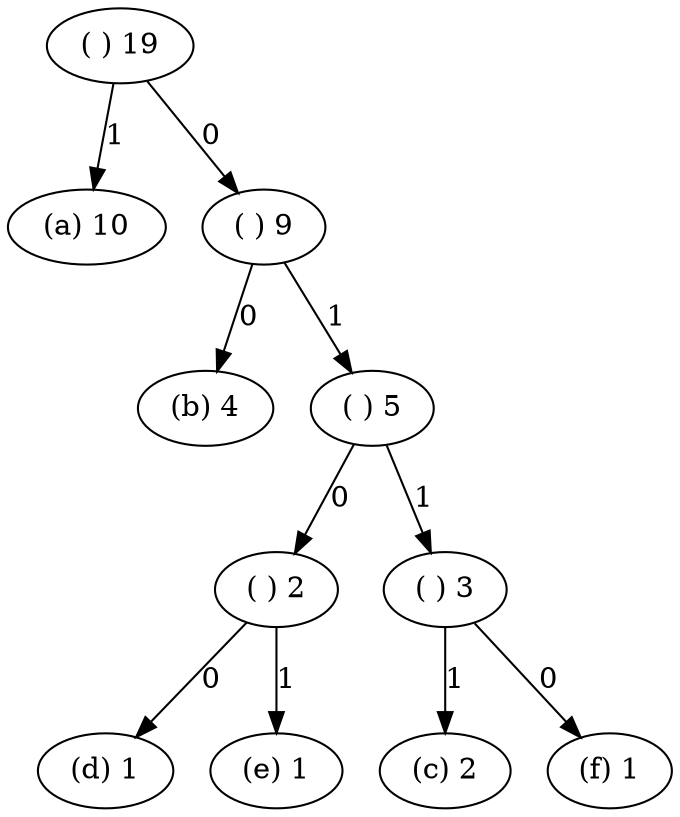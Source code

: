 digraph regexp {
n0 [label="(a) 10"];
n1 [label="(b) 4"];
n2 [label="(c) 2"];
n3 [label="(d) 1"];
n4 [label="(e) 1"];
n5 [label="(f) 1"];
n6 [label="( ) 2"];
n7 [label="( ) 3"];
n8 [label="( ) 5"];
n9 [label="( ) 9"];
n10 [label="( ) 19"];
n10 -> n9[label="0"];
n10 -> n0[label="1"];
n9 -> n1[label="0"];
n9 -> n8[label="1"];
n8 -> n6[label="0"];
n8 -> n7[label="1"];
n6 -> n3[label="0"];
n6 -> n4[label="1"];
n7 -> n5[label="0"];
n7 -> n2[label="1"];
}
